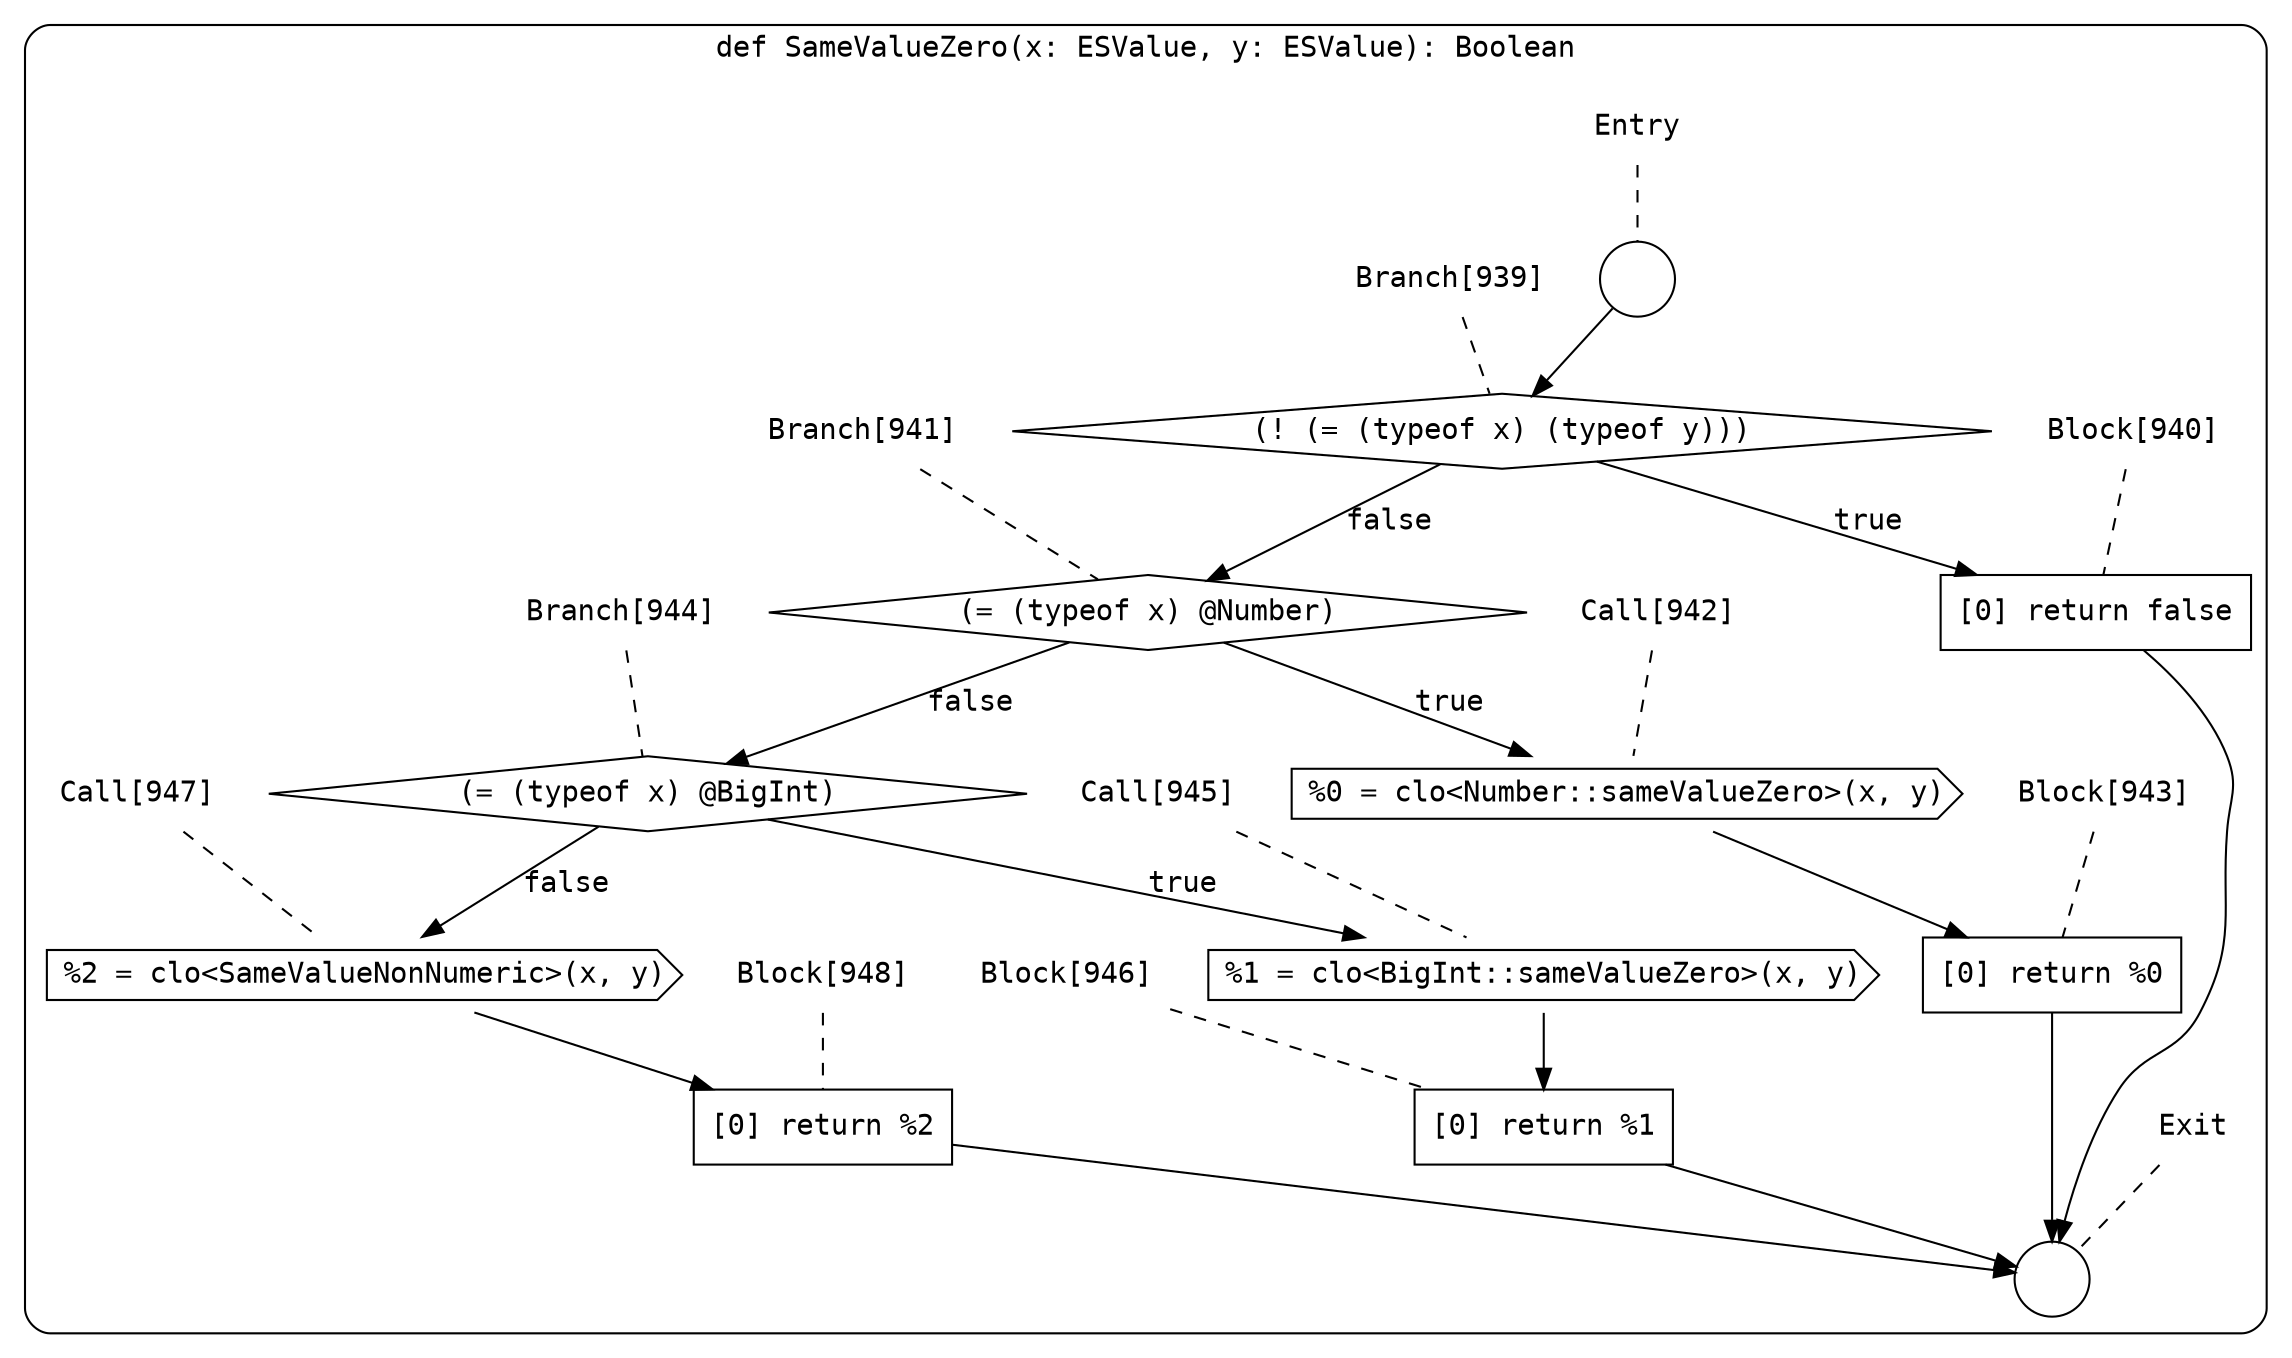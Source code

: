 digraph {
  graph [fontname = "Consolas"]
  node [fontname = "Consolas"]
  edge [fontname = "Consolas"]
  subgraph cluster124 {
    label = "def SameValueZero(x: ESValue, y: ESValue): Boolean"
    style = rounded
    cluster124_entry_name [shape=none, label=<<font color="black">Entry</font>>]
    cluster124_entry_name -> cluster124_entry [arrowhead=none, color="black", style=dashed]
    cluster124_entry [shape=circle label=" " color="black" fillcolor="white" style=filled]
    cluster124_entry -> node939 [color="black"]
    cluster124_exit_name [shape=none, label=<<font color="black">Exit</font>>]
    cluster124_exit_name -> cluster124_exit [arrowhead=none, color="black", style=dashed]
    cluster124_exit [shape=circle label=" " color="black" fillcolor="white" style=filled]
    node939_name [shape=none, label=<<font color="black">Branch[939]</font>>]
    node939_name -> node939 [arrowhead=none, color="black", style=dashed]
    node939 [shape=diamond, label=<<font color="black">(! (= (typeof x) (typeof y)))</font>> color="black" fillcolor="white", style=filled]
    node939 -> node940 [label=<<font color="black">true</font>> color="black"]
    node939 -> node941 [label=<<font color="black">false</font>> color="black"]
    node940_name [shape=none, label=<<font color="black">Block[940]</font>>]
    node940_name -> node940 [arrowhead=none, color="black", style=dashed]
    node940 [shape=box, label=<<font color="black">[0] return false<BR ALIGN="LEFT"/></font>> color="black" fillcolor="white", style=filled]
    node940 -> cluster124_exit [color="black"]
    node941_name [shape=none, label=<<font color="black">Branch[941]</font>>]
    node941_name -> node941 [arrowhead=none, color="black", style=dashed]
    node941 [shape=diamond, label=<<font color="black">(= (typeof x) @Number)</font>> color="black" fillcolor="white", style=filled]
    node941 -> node942 [label=<<font color="black">true</font>> color="black"]
    node941 -> node944 [label=<<font color="black">false</font>> color="black"]
    node942_name [shape=none, label=<<font color="black">Call[942]</font>>]
    node942_name -> node942 [arrowhead=none, color="black", style=dashed]
    node942 [shape=cds, label=<<font color="black">%0 = clo&lt;Number::sameValueZero&gt;(x, y)</font>> color="black" fillcolor="white", style=filled]
    node942 -> node943 [color="black"]
    node944_name [shape=none, label=<<font color="black">Branch[944]</font>>]
    node944_name -> node944 [arrowhead=none, color="black", style=dashed]
    node944 [shape=diamond, label=<<font color="black">(= (typeof x) @BigInt)</font>> color="black" fillcolor="white", style=filled]
    node944 -> node945 [label=<<font color="black">true</font>> color="black"]
    node944 -> node947 [label=<<font color="black">false</font>> color="black"]
    node943_name [shape=none, label=<<font color="black">Block[943]</font>>]
    node943_name -> node943 [arrowhead=none, color="black", style=dashed]
    node943 [shape=box, label=<<font color="black">[0] return %0<BR ALIGN="LEFT"/></font>> color="black" fillcolor="white", style=filled]
    node943 -> cluster124_exit [color="black"]
    node945_name [shape=none, label=<<font color="black">Call[945]</font>>]
    node945_name -> node945 [arrowhead=none, color="black", style=dashed]
    node945 [shape=cds, label=<<font color="black">%1 = clo&lt;BigInt::sameValueZero&gt;(x, y)</font>> color="black" fillcolor="white", style=filled]
    node945 -> node946 [color="black"]
    node947_name [shape=none, label=<<font color="black">Call[947]</font>>]
    node947_name -> node947 [arrowhead=none, color="black", style=dashed]
    node947 [shape=cds, label=<<font color="black">%2 = clo&lt;SameValueNonNumeric&gt;(x, y)</font>> color="black" fillcolor="white", style=filled]
    node947 -> node948 [color="black"]
    node946_name [shape=none, label=<<font color="black">Block[946]</font>>]
    node946_name -> node946 [arrowhead=none, color="black", style=dashed]
    node946 [shape=box, label=<<font color="black">[0] return %1<BR ALIGN="LEFT"/></font>> color="black" fillcolor="white", style=filled]
    node946 -> cluster124_exit [color="black"]
    node948_name [shape=none, label=<<font color="black">Block[948]</font>>]
    node948_name -> node948 [arrowhead=none, color="black", style=dashed]
    node948 [shape=box, label=<<font color="black">[0] return %2<BR ALIGN="LEFT"/></font>> color="black" fillcolor="white", style=filled]
    node948 -> cluster124_exit [color="black"]
  }
}